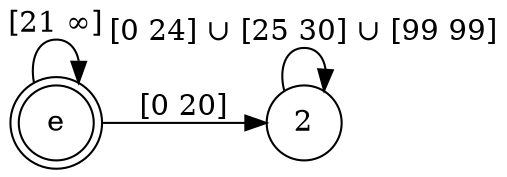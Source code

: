 digraph finite_state_machine {
	rankdir=LR;
	size="8,5"
	node [shape = doublecircle]; e ;
	node [shape = circle];
	e -> e [ label = "[21 ∞]" ];
	e -> 2 [ label = "[0 20]" ];
	2 -> 2 [ label = "[0 24] ∪ [25 30] ∪ [99 99]" ];
}

